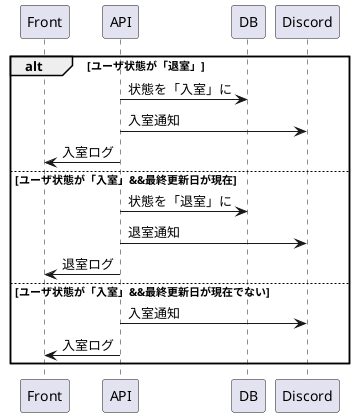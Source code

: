 @startuml
participant Front as scr
participant API as api
participant DB as db
participant Discord as dis

alt ユーザ状態が「退室」
    api->db:状態を「入室」に
    api->dis:入室通知
    api->scr:入室ログ
else ユーザ状態が「入室」&&最終更新日が現在
    api->db:状態を「退室」に
    api->dis:退室通知
    api->scr:退室ログ
else ユーザ状態が「入室」&&最終更新日が現在でない
    api->dis:入室通知
    api->scr:入室ログ
end

@enduml